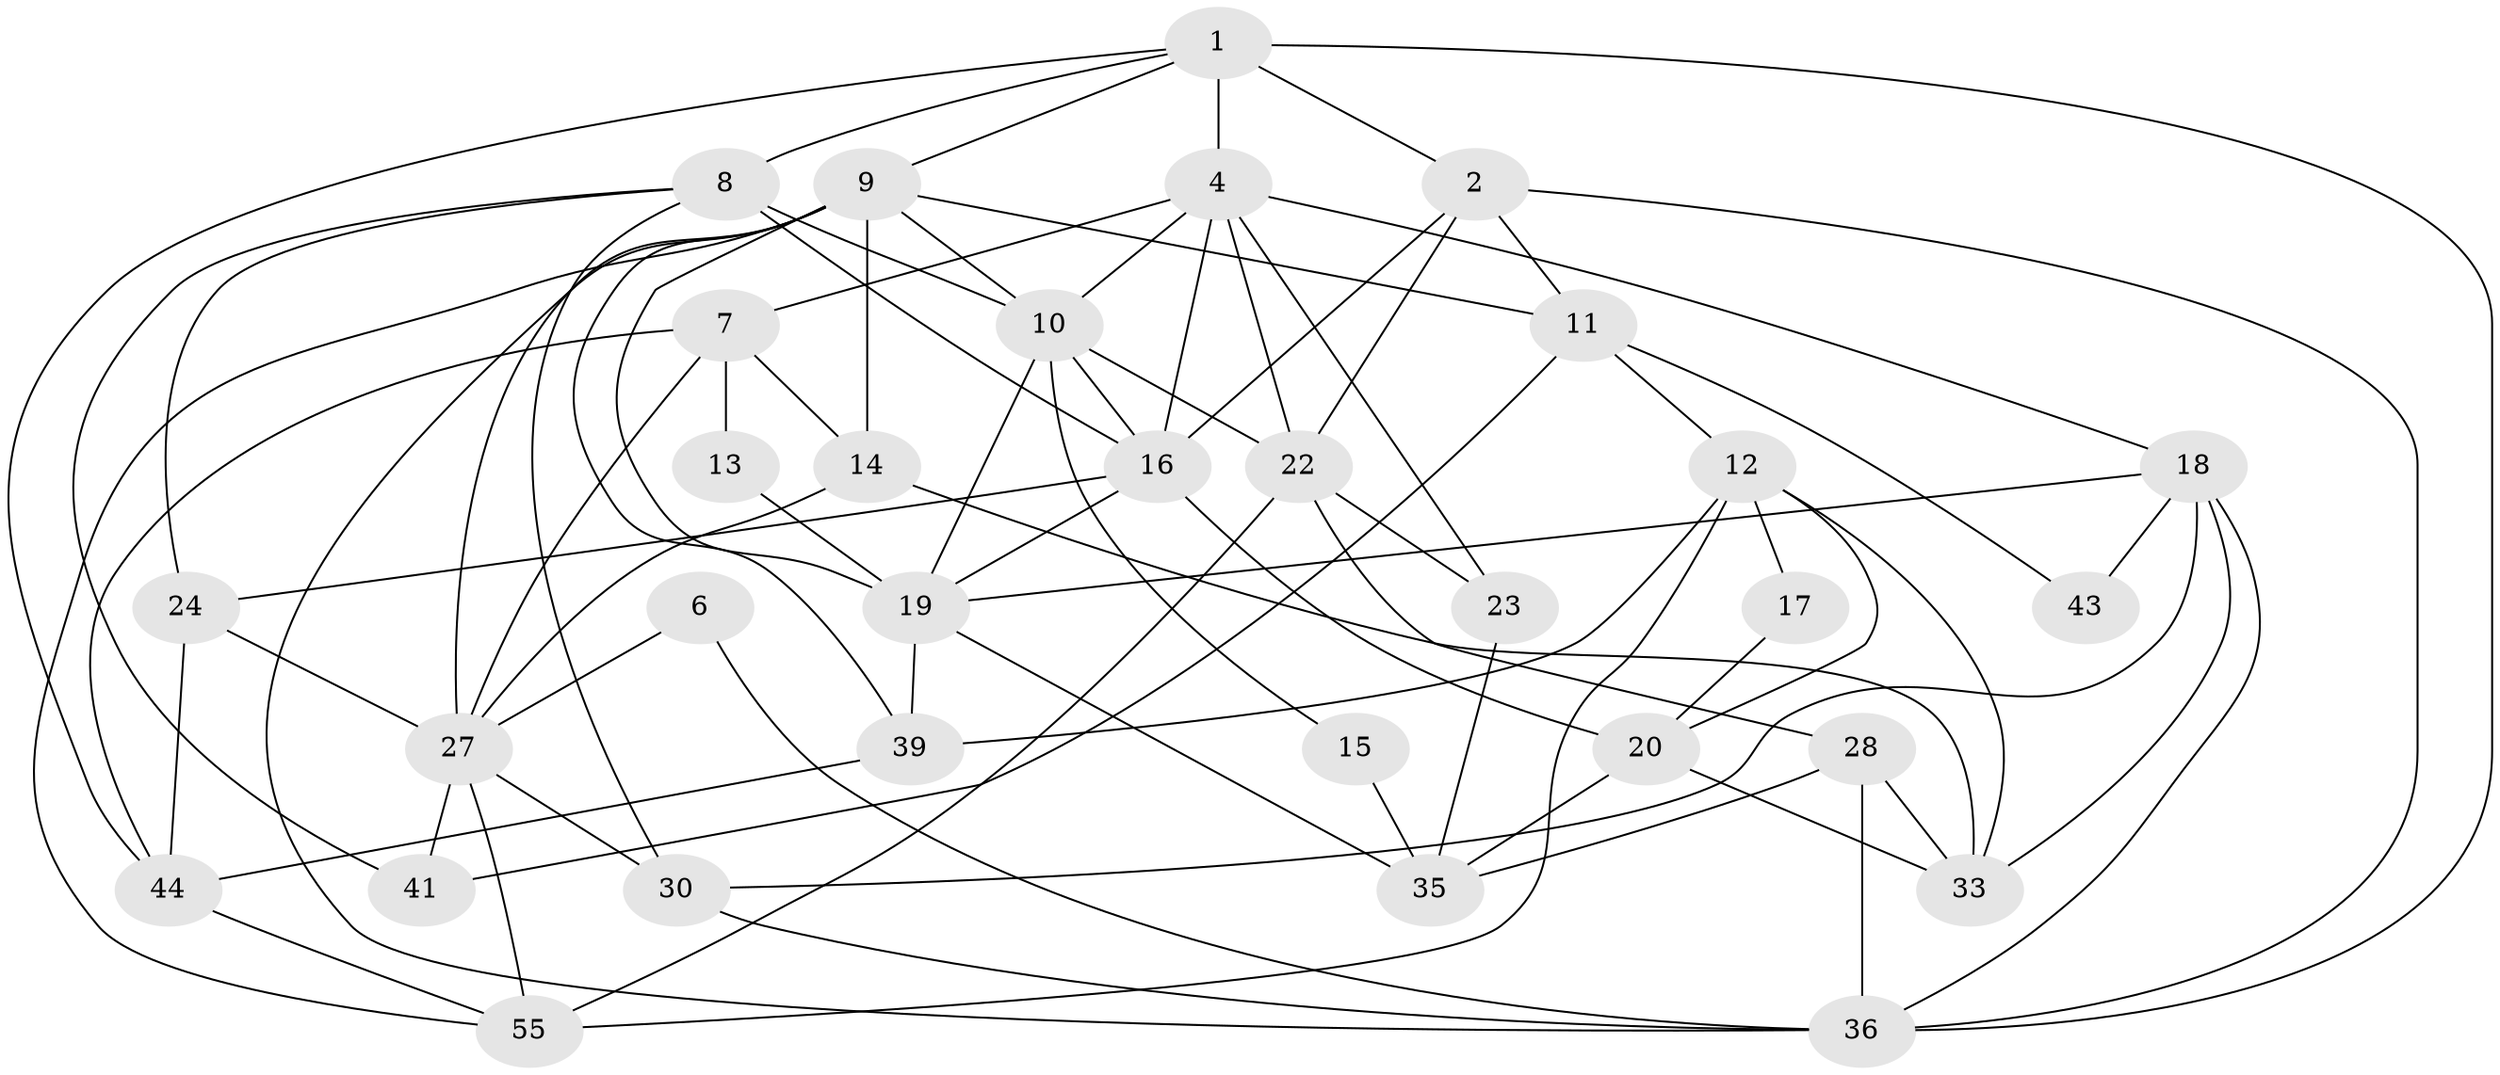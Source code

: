 // Generated by graph-tools (version 1.1) at 2025/23/03/03/25 07:23:58]
// undirected, 32 vertices, 79 edges
graph export_dot {
graph [start="1"]
  node [color=gray90,style=filled];
  1 [super="+3"];
  2 [super="+40"];
  4 [super="+5"];
  6;
  7 [super="+32"];
  8 [super="+53"];
  9 [super="+26"];
  10 [super="+42"];
  11 [super="+25"];
  12;
  13;
  14 [super="+21"];
  15;
  16 [super="+51"];
  17;
  18 [super="+47"];
  19 [super="+31"];
  20 [super="+38"];
  22 [super="+54"];
  23 [super="+34"];
  24 [super="+29"];
  27 [super="+48"];
  28 [super="+52"];
  30;
  33 [super="+37"];
  35 [super="+46"];
  36 [super="+50"];
  39 [super="+49"];
  41;
  43;
  44 [super="+45"];
  55;
  1 -- 4;
  1 -- 8;
  1 -- 9;
  1 -- 36;
  1 -- 44;
  1 -- 2 [weight=2];
  2 -- 36;
  2 -- 11 [weight=2];
  2 -- 16;
  2 -- 22;
  4 -- 23;
  4 -- 16;
  4 -- 18;
  4 -- 22;
  4 -- 7;
  4 -- 10;
  6 -- 36;
  6 -- 27;
  7 -- 13;
  7 -- 14;
  7 -- 27;
  7 -- 44;
  8 -- 41;
  8 -- 10 [weight=2];
  8 -- 16;
  8 -- 24;
  8 -- 30;
  9 -- 14 [weight=2];
  9 -- 55;
  9 -- 39;
  9 -- 11;
  9 -- 10;
  9 -- 19;
  9 -- 36;
  9 -- 27;
  10 -- 15;
  10 -- 22;
  10 -- 19;
  10 -- 16;
  11 -- 41;
  11 -- 12;
  11 -- 43;
  12 -- 33;
  12 -- 39;
  12 -- 17;
  12 -- 20;
  12 -- 55;
  13 -- 19;
  14 -- 33;
  14 -- 27;
  15 -- 35;
  16 -- 24;
  16 -- 20;
  16 -- 19;
  17 -- 20;
  18 -- 43;
  18 -- 30;
  18 -- 33;
  18 -- 19;
  18 -- 36;
  19 -- 35;
  19 -- 39;
  20 -- 35;
  20 -- 33;
  22 -- 28;
  22 -- 55;
  22 -- 23;
  23 -- 35;
  24 -- 27;
  24 -- 44;
  27 -- 30;
  27 -- 55;
  27 -- 41;
  28 -- 33;
  28 -- 35;
  28 -- 36;
  30 -- 36;
  39 -- 44;
  44 -- 55;
}
